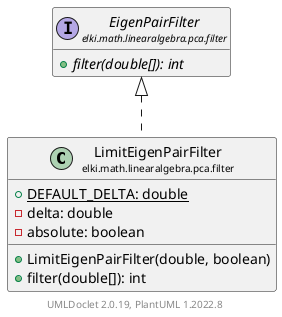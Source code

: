 @startuml
    remove .*\.(Instance|Par|Parameterizer|Factory)$
    set namespaceSeparator none
    hide empty fields
    hide empty methods

    class "<size:14>LimitEigenPairFilter\n<size:10>elki.math.linearalgebra.pca.filter" as elki.math.linearalgebra.pca.filter.LimitEigenPairFilter [[LimitEigenPairFilter.html]] {
        {static} +DEFAULT_DELTA: double
        -delta: double
        -absolute: boolean
        +LimitEigenPairFilter(double, boolean)
        +filter(double[]): int
    }

    interface "<size:14>EigenPairFilter\n<size:10>elki.math.linearalgebra.pca.filter" as elki.math.linearalgebra.pca.filter.EigenPairFilter [[EigenPairFilter.html]] {
        {abstract} +filter(double[]): int
    }
    class "<size:14>LimitEigenPairFilter.Par\n<size:10>elki.math.linearalgebra.pca.filter" as elki.math.linearalgebra.pca.filter.LimitEigenPairFilter.Par [[LimitEigenPairFilter.Par.html]]

    elki.math.linearalgebra.pca.filter.EigenPairFilter <|.. elki.math.linearalgebra.pca.filter.LimitEigenPairFilter
    elki.math.linearalgebra.pca.filter.LimitEigenPairFilter +-- elki.math.linearalgebra.pca.filter.LimitEigenPairFilter.Par

    center footer UMLDoclet 2.0.19, PlantUML 1.2022.8
@enduml

